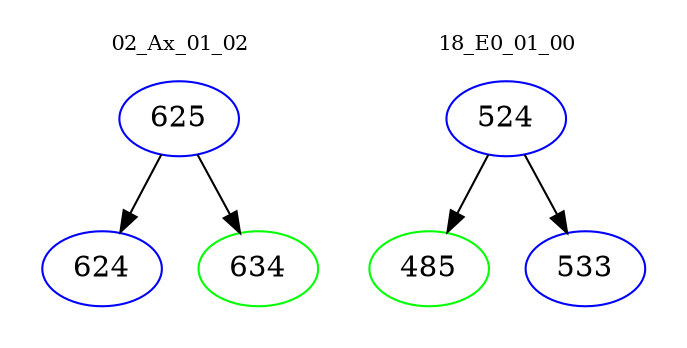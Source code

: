 digraph{
subgraph cluster_0 {
color = white
label = "02_Ax_01_02";
fontsize=10;
T0_625 [label="625", color="blue"]
T0_625 -> T0_624 [color="black"]
T0_624 [label="624", color="blue"]
T0_625 -> T0_634 [color="black"]
T0_634 [label="634", color="green"]
}
subgraph cluster_1 {
color = white
label = "18_E0_01_00";
fontsize=10;
T1_524 [label="524", color="blue"]
T1_524 -> T1_485 [color="black"]
T1_485 [label="485", color="green"]
T1_524 -> T1_533 [color="black"]
T1_533 [label="533", color="blue"]
}
}
